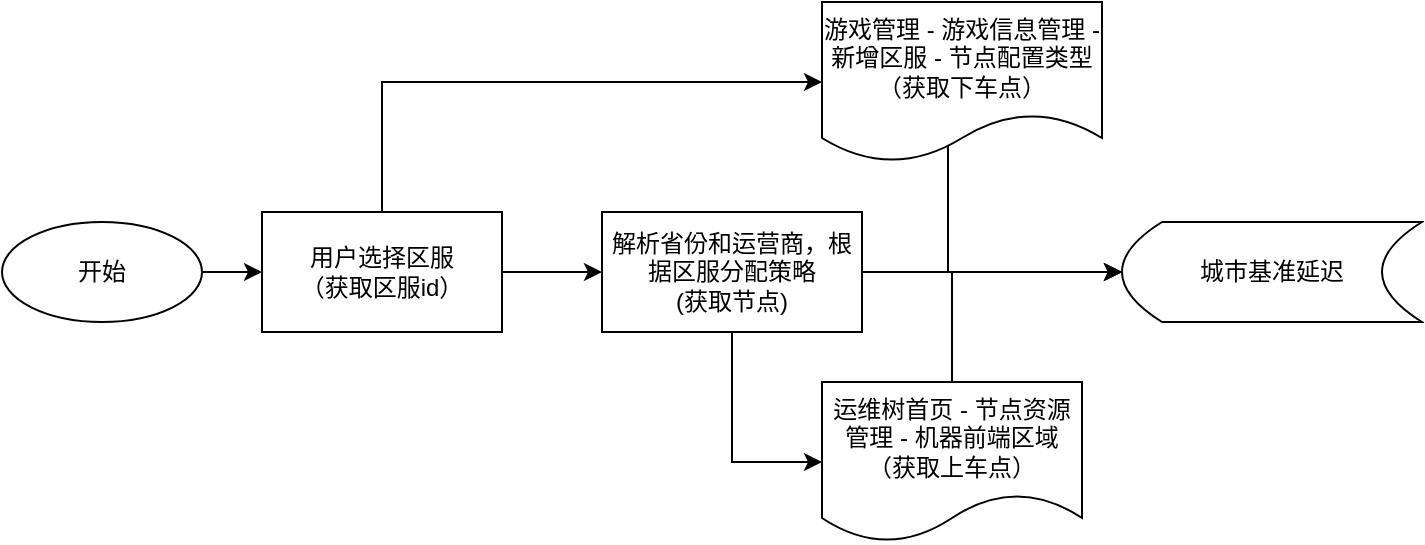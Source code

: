 <mxfile version="14.6.6" type="github">
  <diagram id="zkSONX1M5jMgEG-iiJc9" name="Page-1">
    <mxGraphModel dx="2249" dy="762" grid="1" gridSize="10" guides="1" tooltips="1" connect="1" arrows="1" fold="1" page="1" pageScale="1" pageWidth="827" pageHeight="1169" math="0" shadow="0">
      <root>
        <mxCell id="0" />
        <mxCell id="1" parent="0" />
        <mxCell id="bdqkJ4YkB4PvKj6gJksP-14" value="" style="edgeStyle=orthogonalEdgeStyle;rounded=0;orthogonalLoop=1;jettySize=auto;html=1;" edge="1" parent="1" source="bdqkJ4YkB4PvKj6gJksP-1" target="bdqkJ4YkB4PvKj6gJksP-2">
          <mxGeometry relative="1" as="geometry" />
        </mxCell>
        <mxCell id="bdqkJ4YkB4PvKj6gJksP-1" value="开始" style="ellipse;whiteSpace=wrap;html=1;" vertex="1" parent="1">
          <mxGeometry x="-180" y="550" width="100" height="50" as="geometry" />
        </mxCell>
        <mxCell id="bdqkJ4YkB4PvKj6gJksP-15" value="" style="edgeStyle=orthogonalEdgeStyle;rounded=0;orthogonalLoop=1;jettySize=auto;html=1;" edge="1" parent="1" source="bdqkJ4YkB4PvKj6gJksP-2" target="bdqkJ4YkB4PvKj6gJksP-3">
          <mxGeometry relative="1" as="geometry" />
        </mxCell>
        <mxCell id="bdqkJ4YkB4PvKj6gJksP-17" style="edgeStyle=orthogonalEdgeStyle;rounded=0;orthogonalLoop=1;jettySize=auto;html=1;exitX=0.5;exitY=0;exitDx=0;exitDy=0;entryX=0;entryY=0.5;entryDx=0;entryDy=0;" edge="1" parent="1" source="bdqkJ4YkB4PvKj6gJksP-2" target="bdqkJ4YkB4PvKj6gJksP-5">
          <mxGeometry relative="1" as="geometry" />
        </mxCell>
        <mxCell id="bdqkJ4YkB4PvKj6gJksP-2" value="用户选择区服&lt;br&gt;（获取区服id）" style="rounded=0;whiteSpace=wrap;html=1;" vertex="1" parent="1">
          <mxGeometry x="-50" y="545" width="120" height="60" as="geometry" />
        </mxCell>
        <mxCell id="bdqkJ4YkB4PvKj6gJksP-16" value="" style="edgeStyle=orthogonalEdgeStyle;rounded=0;orthogonalLoop=1;jettySize=auto;html=1;" edge="1" parent="1" source="bdqkJ4YkB4PvKj6gJksP-3" target="bdqkJ4YkB4PvKj6gJksP-6">
          <mxGeometry relative="1" as="geometry" />
        </mxCell>
        <mxCell id="bdqkJ4YkB4PvKj6gJksP-19" style="edgeStyle=orthogonalEdgeStyle;rounded=0;orthogonalLoop=1;jettySize=auto;html=1;exitX=0.5;exitY=1;exitDx=0;exitDy=0;entryX=0;entryY=0.5;entryDx=0;entryDy=0;" edge="1" parent="1" source="bdqkJ4YkB4PvKj6gJksP-3" target="bdqkJ4YkB4PvKj6gJksP-4">
          <mxGeometry relative="1" as="geometry" />
        </mxCell>
        <mxCell id="bdqkJ4YkB4PvKj6gJksP-3" value="解析省份和运营商，根据区服分配策略&lt;br&gt;(获取节点)" style="rounded=0;whiteSpace=wrap;html=1;" vertex="1" parent="1">
          <mxGeometry x="120" y="545" width="130" height="60" as="geometry" />
        </mxCell>
        <mxCell id="bdqkJ4YkB4PvKj6gJksP-20" style="edgeStyle=orthogonalEdgeStyle;rounded=0;orthogonalLoop=1;jettySize=auto;html=1;exitX=0.5;exitY=0;exitDx=0;exitDy=0;entryX=0;entryY=0.5;entryDx=0;entryDy=0;" edge="1" parent="1" source="bdqkJ4YkB4PvKj6gJksP-4" target="bdqkJ4YkB4PvKj6gJksP-6">
          <mxGeometry relative="1" as="geometry" />
        </mxCell>
        <mxCell id="bdqkJ4YkB4PvKj6gJksP-4" value="运维树首页 - 节点资源管理 - 机器前端区域&lt;br&gt;（获取上车点）" style="shape=document;whiteSpace=wrap;html=1;boundedLbl=1;" vertex="1" parent="1">
          <mxGeometry x="230" y="630" width="130" height="80" as="geometry" />
        </mxCell>
        <mxCell id="bdqkJ4YkB4PvKj6gJksP-21" style="edgeStyle=orthogonalEdgeStyle;rounded=0;orthogonalLoop=1;jettySize=auto;html=1;entryX=0;entryY=0.5;entryDx=0;entryDy=0;exitX=0.45;exitY=0.9;exitDx=0;exitDy=0;exitPerimeter=0;" edge="1" parent="1" source="bdqkJ4YkB4PvKj6gJksP-5" target="bdqkJ4YkB4PvKj6gJksP-6">
          <mxGeometry relative="1" as="geometry">
            <Array as="points">
              <mxPoint x="293" y="575" />
            </Array>
          </mxGeometry>
        </mxCell>
        <mxCell id="bdqkJ4YkB4PvKj6gJksP-5" value="游戏管理 - 游戏信息管理 - 新增区服 - 节点配置类型&lt;br&gt;（获取下车点）" style="shape=document;whiteSpace=wrap;html=1;boundedLbl=1;" vertex="1" parent="1">
          <mxGeometry x="230" y="440" width="140" height="80" as="geometry" />
        </mxCell>
        <mxCell id="bdqkJ4YkB4PvKj6gJksP-6" value="城市基准延迟" style="shape=dataStorage;whiteSpace=wrap;html=1;fixedSize=1;" vertex="1" parent="1">
          <mxGeometry x="380" y="550" width="150" height="50" as="geometry" />
        </mxCell>
      </root>
    </mxGraphModel>
  </diagram>
</mxfile>
